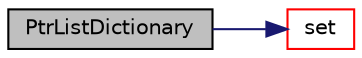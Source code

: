 digraph "PtrListDictionary"
{
  bgcolor="transparent";
  edge [fontname="Helvetica",fontsize="10",labelfontname="Helvetica",labelfontsize="10"];
  node [fontname="Helvetica",fontsize="10",shape=record];
  rankdir="LR";
  Node1 [label="PtrListDictionary",height=0.2,width=0.4,color="black", fillcolor="grey75", style="filled", fontcolor="black"];
  Node1 -> Node2 [color="midnightblue",fontsize="10",style="solid",fontname="Helvetica"];
  Node2 [label="set",height=0.2,width=0.4,color="red",URL="$a02078.html#a7f0ec0848ed7bdf130da97a334659b30",tooltip="Set element to pointer provided and return old element. "];
}
